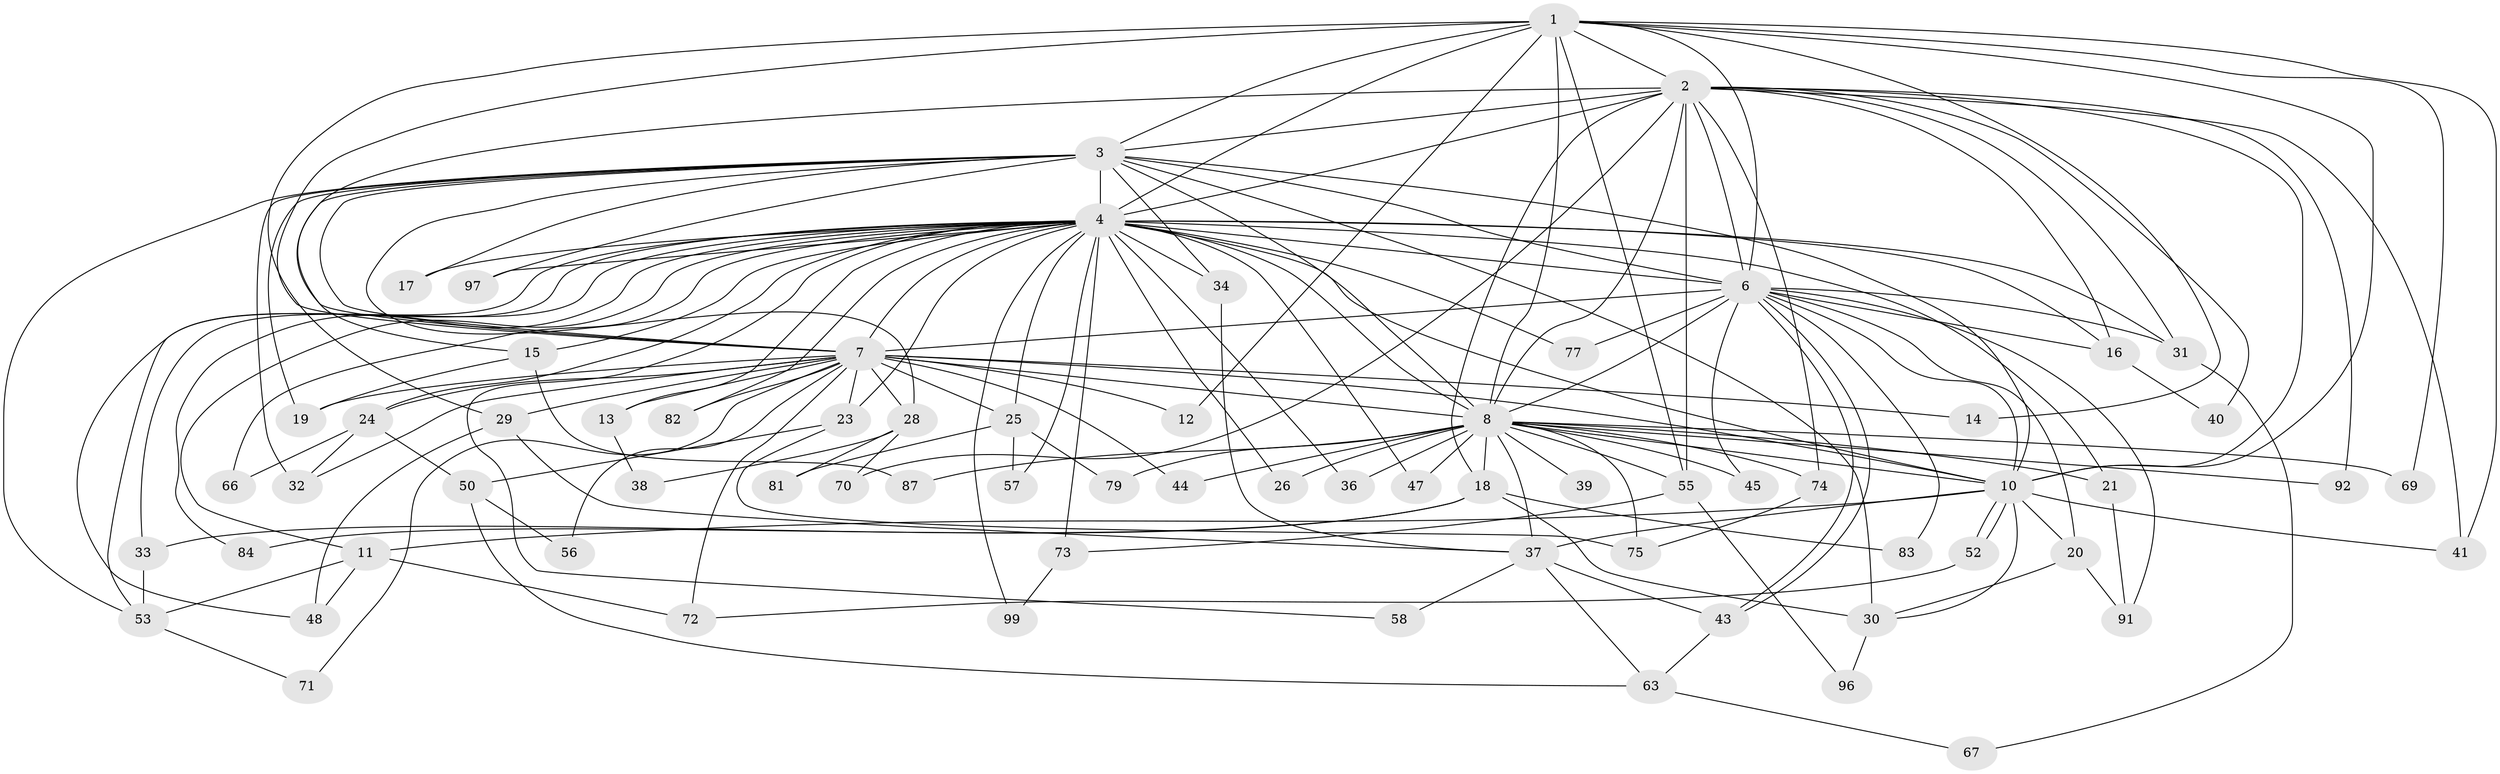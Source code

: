 // Generated by graph-tools (version 1.1) at 2025/51/02/27/25 19:51:52]
// undirected, 70 vertices, 169 edges
graph export_dot {
graph [start="1"]
  node [color=gray90,style=filled];
  1 [super="+65"];
  2;
  3 [super="+59"];
  4 [super="+5"];
  6 [super="+49"];
  7 [super="+88"];
  8 [super="+9"];
  10 [super="+22"];
  11;
  12;
  13;
  14;
  15 [super="+86"];
  16 [super="+35"];
  17;
  18 [super="+61"];
  19 [super="+27"];
  20;
  21;
  23;
  24 [super="+46"];
  25 [super="+54"];
  26;
  28 [super="+42"];
  29 [super="+62"];
  30 [super="+78"];
  31 [super="+94"];
  32;
  33 [super="+76"];
  34 [super="+51"];
  36;
  37 [super="+80"];
  38;
  39;
  40;
  41 [super="+98"];
  43 [super="+60"];
  44;
  45;
  47;
  48 [super="+90"];
  50 [super="+68"];
  52;
  53 [super="+64"];
  55 [super="+93"];
  56;
  57;
  58;
  63;
  66;
  67;
  69;
  70;
  71;
  72 [super="+85"];
  73;
  74;
  75 [super="+89"];
  77;
  79;
  81;
  82;
  83;
  84;
  87;
  91 [super="+95"];
  92;
  96;
  97;
  99;
  1 -- 2 [weight=2];
  1 -- 3 [weight=2];
  1 -- 4 [weight=2];
  1 -- 6;
  1 -- 7;
  1 -- 8 [weight=2];
  1 -- 10;
  1 -- 12;
  1 -- 14;
  1 -- 29 [weight=2];
  1 -- 69;
  1 -- 55;
  1 -- 41;
  2 -- 3;
  2 -- 4 [weight=2];
  2 -- 6;
  2 -- 7;
  2 -- 8 [weight=2];
  2 -- 10 [weight=2];
  2 -- 18;
  2 -- 40;
  2 -- 41;
  2 -- 55;
  2 -- 70;
  2 -- 74;
  2 -- 92;
  2 -- 16;
  2 -- 31;
  3 -- 4 [weight=2];
  3 -- 6;
  3 -- 7;
  3 -- 8 [weight=2];
  3 -- 10;
  3 -- 17;
  3 -- 19;
  3 -- 28 [weight=2];
  3 -- 30;
  3 -- 32;
  3 -- 34;
  3 -- 97;
  3 -- 53;
  3 -- 15;
  4 -- 6 [weight=3];
  4 -- 7 [weight=2];
  4 -- 8 [weight=4];
  4 -- 10 [weight=2];
  4 -- 11;
  4 -- 16;
  4 -- 17;
  4 -- 23 [weight=2];
  4 -- 24;
  4 -- 26;
  4 -- 31;
  4 -- 33;
  4 -- 47;
  4 -- 53;
  4 -- 57;
  4 -- 66;
  4 -- 73;
  4 -- 77;
  4 -- 82;
  4 -- 97;
  4 -- 25 [weight=2];
  4 -- 13;
  4 -- 15;
  4 -- 84;
  4 -- 21;
  4 -- 34;
  4 -- 99;
  4 -- 36;
  4 -- 58;
  4 -- 48;
  6 -- 7;
  6 -- 8 [weight=2];
  6 -- 10;
  6 -- 16;
  6 -- 20;
  6 -- 31;
  6 -- 43;
  6 -- 43;
  6 -- 45;
  6 -- 83;
  6 -- 77;
  6 -- 91;
  7 -- 8 [weight=2];
  7 -- 10;
  7 -- 12;
  7 -- 13;
  7 -- 14;
  7 -- 19;
  7 -- 24;
  7 -- 25;
  7 -- 28;
  7 -- 29;
  7 -- 32;
  7 -- 44;
  7 -- 56;
  7 -- 71;
  7 -- 82;
  7 -- 23;
  7 -- 72;
  8 -- 10 [weight=2];
  8 -- 21;
  8 -- 26;
  8 -- 55;
  8 -- 79;
  8 -- 87;
  8 -- 69;
  8 -- 74;
  8 -- 75;
  8 -- 18;
  8 -- 92;
  8 -- 36;
  8 -- 39;
  8 -- 44;
  8 -- 45;
  8 -- 47;
  8 -- 37;
  10 -- 11;
  10 -- 20;
  10 -- 30;
  10 -- 37;
  10 -- 41;
  10 -- 52;
  10 -- 52;
  11 -- 48;
  11 -- 53;
  11 -- 72;
  13 -- 38;
  15 -- 87;
  15 -- 19;
  16 -- 40;
  18 -- 33;
  18 -- 83;
  18 -- 84;
  18 -- 30;
  20 -- 91;
  20 -- 30;
  21 -- 91;
  23 -- 50;
  23 -- 75;
  24 -- 50;
  24 -- 66;
  24 -- 32;
  25 -- 57;
  25 -- 79;
  25 -- 81;
  28 -- 38;
  28 -- 70;
  28 -- 81;
  29 -- 37;
  29 -- 48;
  30 -- 96;
  31 -- 67;
  33 -- 53;
  34 -- 37;
  37 -- 58;
  37 -- 63;
  37 -- 43;
  43 -- 63;
  50 -- 56;
  50 -- 63;
  52 -- 72;
  53 -- 71;
  55 -- 73;
  55 -- 96;
  63 -- 67;
  73 -- 99;
  74 -- 75;
}
